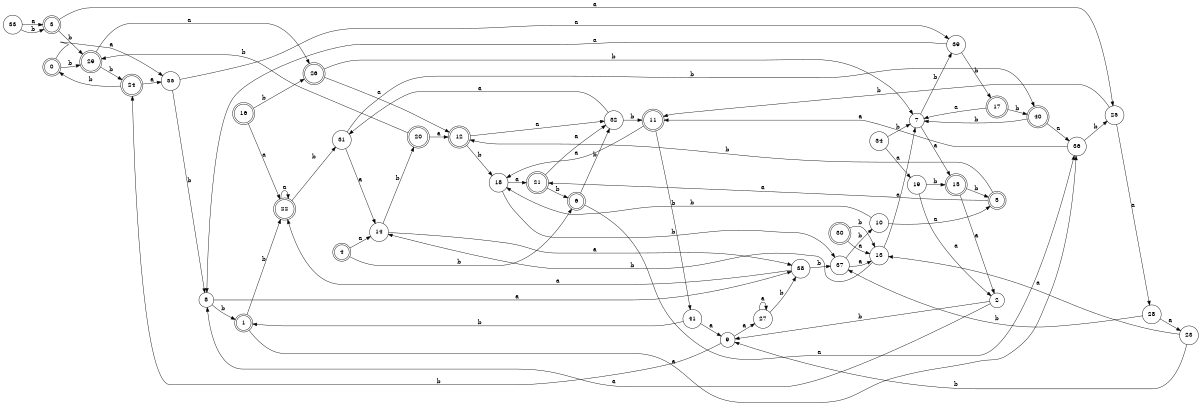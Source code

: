 digraph n34_10 {
__start0 [label="" shape="none"];

rankdir=LR;
size="8,5";

s0 [style="rounded,filled", color="black", fillcolor="white" shape="doublecircle", label="0"];
s1 [style="rounded,filled", color="black", fillcolor="white" shape="doublecircle", label="1"];
s2 [style="filled", color="black", fillcolor="white" shape="circle", label="2"];
s3 [style="rounded,filled", color="black", fillcolor="white" shape="doublecircle", label="3"];
s4 [style="rounded,filled", color="black", fillcolor="white" shape="doublecircle", label="4"];
s5 [style="rounded,filled", color="black", fillcolor="white" shape="doublecircle", label="5"];
s6 [style="rounded,filled", color="black", fillcolor="white" shape="doublecircle", label="6"];
s7 [style="filled", color="black", fillcolor="white" shape="circle", label="7"];
s8 [style="filled", color="black", fillcolor="white" shape="circle", label="8"];
s9 [style="filled", color="black", fillcolor="white" shape="circle", label="9"];
s10 [style="filled", color="black", fillcolor="white" shape="circle", label="10"];
s11 [style="rounded,filled", color="black", fillcolor="white" shape="doublecircle", label="11"];
s12 [style="rounded,filled", color="black", fillcolor="white" shape="doublecircle", label="12"];
s13 [style="filled", color="black", fillcolor="white" shape="circle", label="13"];
s14 [style="filled", color="black", fillcolor="white" shape="circle", label="14"];
s15 [style="rounded,filled", color="black", fillcolor="white" shape="doublecircle", label="15"];
s16 [style="rounded,filled", color="black", fillcolor="white" shape="doublecircle", label="16"];
s17 [style="rounded,filled", color="black", fillcolor="white" shape="doublecircle", label="17"];
s18 [style="filled", color="black", fillcolor="white" shape="circle", label="18"];
s19 [style="filled", color="black", fillcolor="white" shape="circle", label="19"];
s20 [style="rounded,filled", color="black", fillcolor="white" shape="doublecircle", label="20"];
s21 [style="rounded,filled", color="black", fillcolor="white" shape="doublecircle", label="21"];
s22 [style="rounded,filled", color="black", fillcolor="white" shape="doublecircle", label="22"];
s23 [style="filled", color="black", fillcolor="white" shape="circle", label="23"];
s24 [style="rounded,filled", color="black", fillcolor="white" shape="doublecircle", label="24"];
s25 [style="filled", color="black", fillcolor="white" shape="circle", label="25"];
s26 [style="rounded,filled", color="black", fillcolor="white" shape="doublecircle", label="26"];
s27 [style="filled", color="black", fillcolor="white" shape="circle", label="27"];
s28 [style="filled", color="black", fillcolor="white" shape="circle", label="28"];
s29 [style="rounded,filled", color="black", fillcolor="white" shape="doublecircle", label="29"];
s30 [style="rounded,filled", color="black", fillcolor="white" shape="doublecircle", label="30"];
s31 [style="filled", color="black", fillcolor="white" shape="circle", label="31"];
s32 [style="filled", color="black", fillcolor="white" shape="circle", label="32"];
s33 [style="filled", color="black", fillcolor="white" shape="circle", label="33"];
s34 [style="filled", color="black", fillcolor="white" shape="circle", label="34"];
s35 [style="filled", color="black", fillcolor="white" shape="circle", label="35"];
s36 [style="filled", color="black", fillcolor="white" shape="circle", label="36"];
s37 [style="filled", color="black", fillcolor="white" shape="circle", label="37"];
s38 [style="filled", color="black", fillcolor="white" shape="circle", label="38"];
s39 [style="filled", color="black", fillcolor="white" shape="circle", label="39"];
s40 [style="rounded,filled", color="black", fillcolor="white" shape="doublecircle", label="40"];
s41 [style="filled", color="black", fillcolor="white" shape="circle", label="41"];
s0 -> s35 [label="a"];
s0 -> s29 [label="b"];
s1 -> s36 [label="a"];
s1 -> s22 [label="b"];
s2 -> s8 [label="a"];
s2 -> s9 [label="b"];
s3 -> s25 [label="a"];
s3 -> s29 [label="b"];
s4 -> s14 [label="a"];
s4 -> s6 [label="b"];
s5 -> s21 [label="a"];
s5 -> s12 [label="b"];
s6 -> s36 [label="a"];
s6 -> s32 [label="b"];
s7 -> s15 [label="a"];
s7 -> s39 [label="b"];
s8 -> s38 [label="a"];
s8 -> s1 [label="b"];
s9 -> s27 [label="a"];
s9 -> s24 [label="b"];
s10 -> s5 [label="a"];
s10 -> s18 [label="b"];
s11 -> s18 [label="a"];
s11 -> s41 [label="b"];
s12 -> s32 [label="a"];
s12 -> s18 [label="b"];
s13 -> s7 [label="a"];
s13 -> s14 [label="b"];
s14 -> s38 [label="a"];
s14 -> s20 [label="b"];
s15 -> s2 [label="a"];
s15 -> s5 [label="b"];
s16 -> s22 [label="a"];
s16 -> s26 [label="b"];
s17 -> s7 [label="a"];
s17 -> s40 [label="b"];
s18 -> s21 [label="a"];
s18 -> s37 [label="b"];
s19 -> s2 [label="a"];
s19 -> s15 [label="b"];
s20 -> s12 [label="a"];
s20 -> s29 [label="b"];
s21 -> s32 [label="a"];
s21 -> s6 [label="b"];
s22 -> s22 [label="a"];
s22 -> s31 [label="b"];
s23 -> s13 [label="a"];
s23 -> s9 [label="b"];
s24 -> s35 [label="a"];
s24 -> s0 [label="b"];
s25 -> s28 [label="a"];
s25 -> s11 [label="b"];
s26 -> s12 [label="a"];
s26 -> s7 [label="b"];
s27 -> s27 [label="a"];
s27 -> s38 [label="b"];
s28 -> s23 [label="a"];
s28 -> s37 [label="b"];
s29 -> s26 [label="a"];
s29 -> s24 [label="b"];
s30 -> s13 [label="a"];
s30 -> s13 [label="b"];
s31 -> s14 [label="a"];
s31 -> s40 [label="b"];
s32 -> s31 [label="a"];
s32 -> s11 [label="b"];
s33 -> s3 [label="a"];
s33 -> s3 [label="b"];
s34 -> s19 [label="a"];
s34 -> s7 [label="b"];
s35 -> s39 [label="a"];
s35 -> s8 [label="b"];
s36 -> s11 [label="a"];
s36 -> s25 [label="b"];
s37 -> s13 [label="a"];
s37 -> s10 [label="b"];
s38 -> s22 [label="a"];
s38 -> s37 [label="b"];
s39 -> s8 [label="a"];
s39 -> s17 [label="b"];
s40 -> s36 [label="a"];
s40 -> s7 [label="b"];
s41 -> s9 [label="a"];
s41 -> s1 [label="b"];

}
